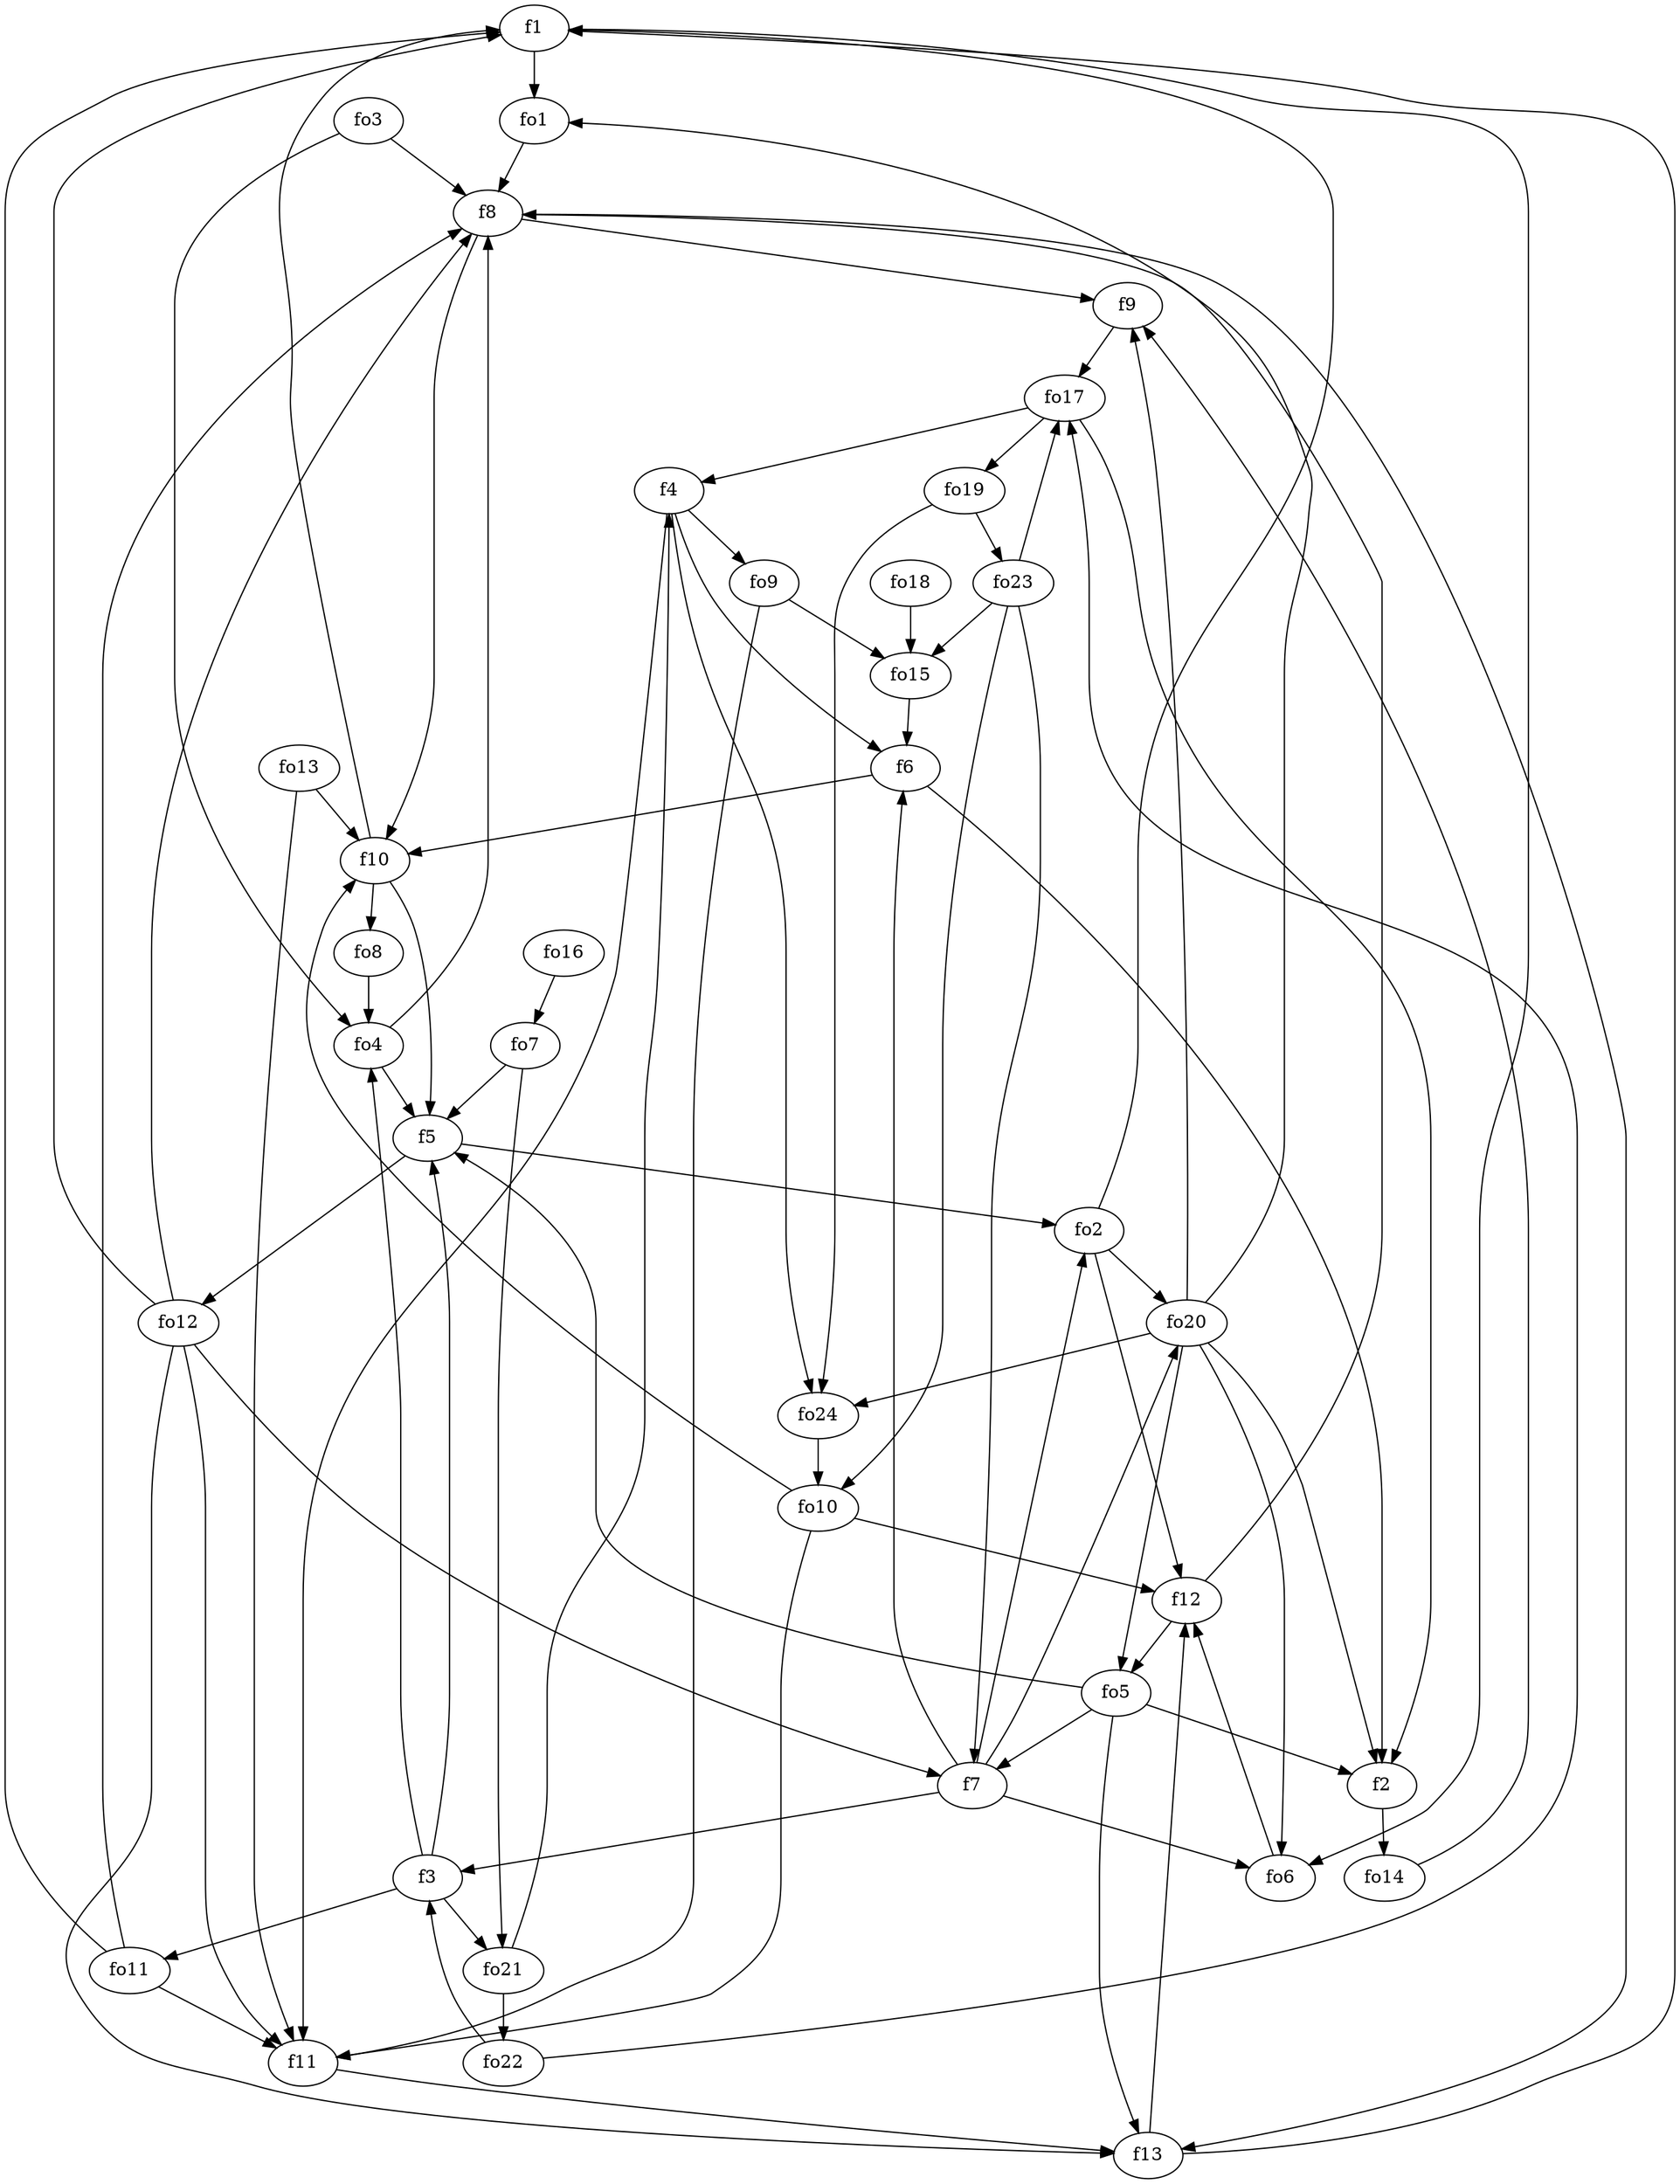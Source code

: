 strict digraph  {
f1;
f2;
f3;
f4;
f5;
f6;
f7;
f8;
f9;
f10;
f11;
f12;
f13;
fo1;
fo2;
fo3;
fo4;
fo5;
fo6;
fo7;
fo8;
fo9;
fo10;
fo11;
fo12;
fo13;
fo14;
fo15;
fo16;
fo17;
fo18;
fo19;
fo20;
fo21;
fo22;
fo23;
fo24;
f1 -> fo1  [weight=2];
f1 -> fo6  [weight=2];
f2 -> fo14  [weight=2];
f3 -> f5  [weight=2];
f3 -> fo11  [weight=2];
f3 -> fo4  [weight=2];
f3 -> fo21  [weight=2];
f4 -> fo24  [weight=2];
f4 -> fo9  [weight=2];
f4 -> f11  [weight=2];
f4 -> f6  [weight=2];
f5 -> fo12  [weight=2];
f5 -> fo2  [weight=2];
f6 -> f10  [weight=2];
f6 -> f2  [weight=2];
f7 -> fo2  [weight=2];
f7 -> fo6  [weight=2];
f7 -> f6  [weight=2];
f7 -> f3  [weight=2];
f7 -> fo20  [weight=2];
f8 -> f10  [weight=2];
f8 -> f9  [weight=2];
f8 -> f13  [weight=2];
f9 -> fo17  [weight=2];
f10 -> f5  [weight=2];
f10 -> f1  [weight=2];
f10 -> fo8  [weight=2];
f11 -> f13  [weight=2];
f12 -> fo5  [weight=2];
f12 -> f8  [weight=2];
f13 -> f1  [weight=2];
f13 -> f12  [weight=2];
fo1 -> f8  [weight=2];
fo2 -> fo20  [weight=2];
fo2 -> f12  [weight=2];
fo2 -> f1  [weight=2];
fo3 -> f8  [weight=2];
fo3 -> fo4  [weight=2];
fo4 -> f5  [weight=2];
fo4 -> f8  [weight=2];
fo5 -> f5  [weight=2];
fo5 -> f7  [weight=2];
fo5 -> f2  [weight=2];
fo5 -> f13  [weight=2];
fo6 -> f12  [weight=2];
fo7 -> f5  [weight=2];
fo7 -> fo21  [weight=2];
fo8 -> fo4  [weight=2];
fo9 -> f11  [weight=2];
fo9 -> fo15  [weight=2];
fo10 -> f12  [weight=2];
fo10 -> f11  [weight=2];
fo10 -> f10  [weight=2];
fo11 -> f11  [weight=2];
fo11 -> f1  [weight=2];
fo11 -> f8  [weight=2];
fo12 -> f7  [weight=2];
fo12 -> f8  [weight=2];
fo12 -> f1  [weight=2];
fo12 -> f13  [weight=2];
fo12 -> f11  [weight=2];
fo13 -> f11  [weight=2];
fo13 -> f10  [weight=2];
fo14 -> f9  [weight=2];
fo15 -> f6  [weight=2];
fo16 -> fo7  [weight=2];
fo17 -> f2  [weight=2];
fo17 -> f4  [weight=2];
fo17 -> fo19  [weight=2];
fo18 -> fo15  [weight=2];
fo19 -> fo23  [weight=2];
fo19 -> fo24  [weight=2];
fo20 -> fo5  [weight=2];
fo20 -> fo6  [weight=2];
fo20 -> f9  [weight=2];
fo20 -> f2  [weight=2];
fo20 -> fo1  [weight=2];
fo20 -> fo24  [weight=2];
fo21 -> fo22  [weight=2];
fo21 -> f4  [weight=2];
fo22 -> fo17  [weight=2];
fo22 -> f3  [weight=2];
fo23 -> f7  [weight=2];
fo23 -> fo10  [weight=2];
fo23 -> fo15  [weight=2];
fo23 -> fo17  [weight=2];
fo24 -> fo10  [weight=2];
}
